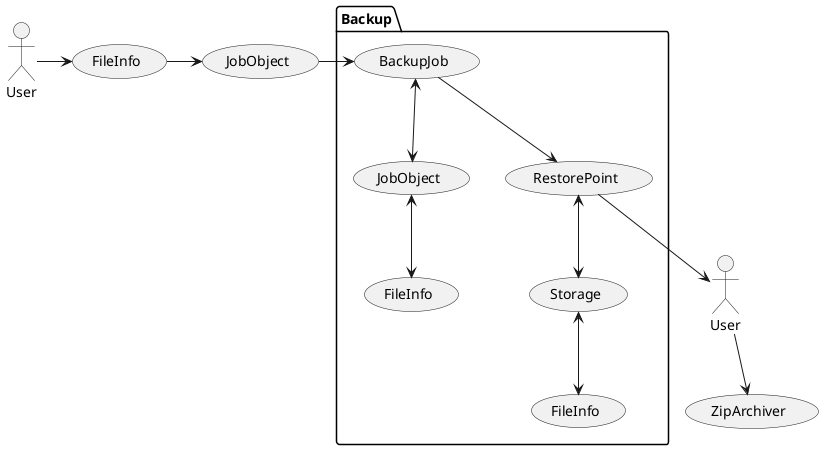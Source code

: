 ﻿@startuml

actor User as UserSender
actor User as UserTaker


package Backup {
    usecase BackupJob
    usecase JobObject
    usecase RestorePoint  
    usecase Storage
    usecase FileInfo as FileStorageInfo
    usecase FileInfo as FileJobObjectInfo
}

usecase FileInfo as FileUserInfo
usecase JobObject as JobObjectUser
usecase ZipArchiver

BackupJob <--> JobObject
BackupJob --> RestorePoint
RestorePoint <--> Storage
Storage <--> FileStorageInfo
JobObject <--> FileJobObjectInfo

UserSender -> FileUserInfo
FileUserInfo -> JobObjectUser
JobObjectUser -> BackupJob
RestorePoint --> UserTaker
UserTaker --> ZipArchiver

@enduml